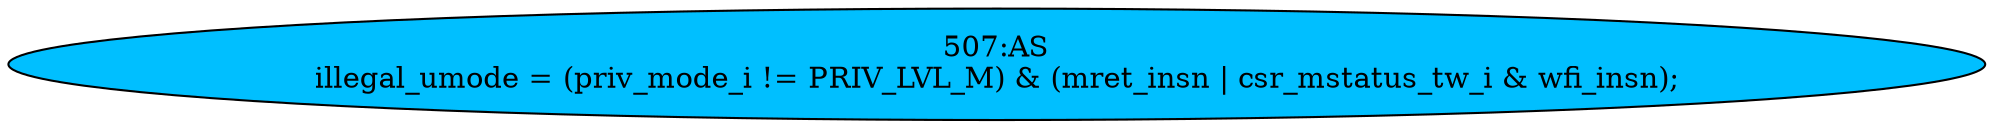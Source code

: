 strict digraph "" {
	node [label="\N"];
	"507:AS"	 [ast="<pyverilog.vparser.ast.Assign object at 0x7fefacf07b10>",
		def_var="['illegal_umode']",
		fillcolor=deepskyblue,
		label="507:AS
illegal_umode = (priv_mode_i != PRIV_LVL_M) & (mret_insn | csr_mstatus_tw_i & wfi_insn);",
		statements="[]",
		style=filled,
		typ=Assign,
		use_var="['priv_mode_i', 'PRIV_LVL_M', 'mret_insn', 'csr_mstatus_tw_i', 'wfi_insn']"];
}
